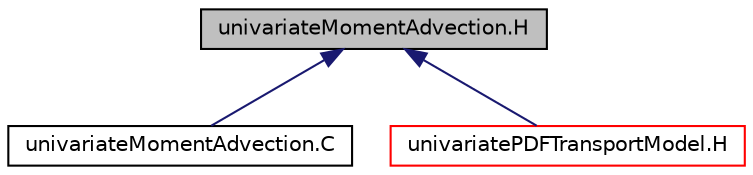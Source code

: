 digraph "univariateMomentAdvection.H"
{
  bgcolor="transparent";
  edge [fontname="Helvetica",fontsize="10",labelfontname="Helvetica",labelfontsize="10"];
  node [fontname="Helvetica",fontsize="10",shape=record];
  Node1 [label="univariateMomentAdvection.H",height=0.2,width=0.4,color="black", fillcolor="grey75", style="filled", fontcolor="black"];
  Node1 -> Node2 [dir="back",color="midnightblue",fontsize="10",style="solid",fontname="Helvetica"];
  Node2 [label="univariateMomentAdvection.C",height=0.2,width=0.4,color="black",URL="$a00234.html"];
  Node1 -> Node3 [dir="back",color="midnightblue",fontsize="10",style="solid",fontname="Helvetica"];
  Node3 [label="univariatePDFTransportModel.H",height=0.2,width=0.4,color="red",URL="$a00244.html"];
}
